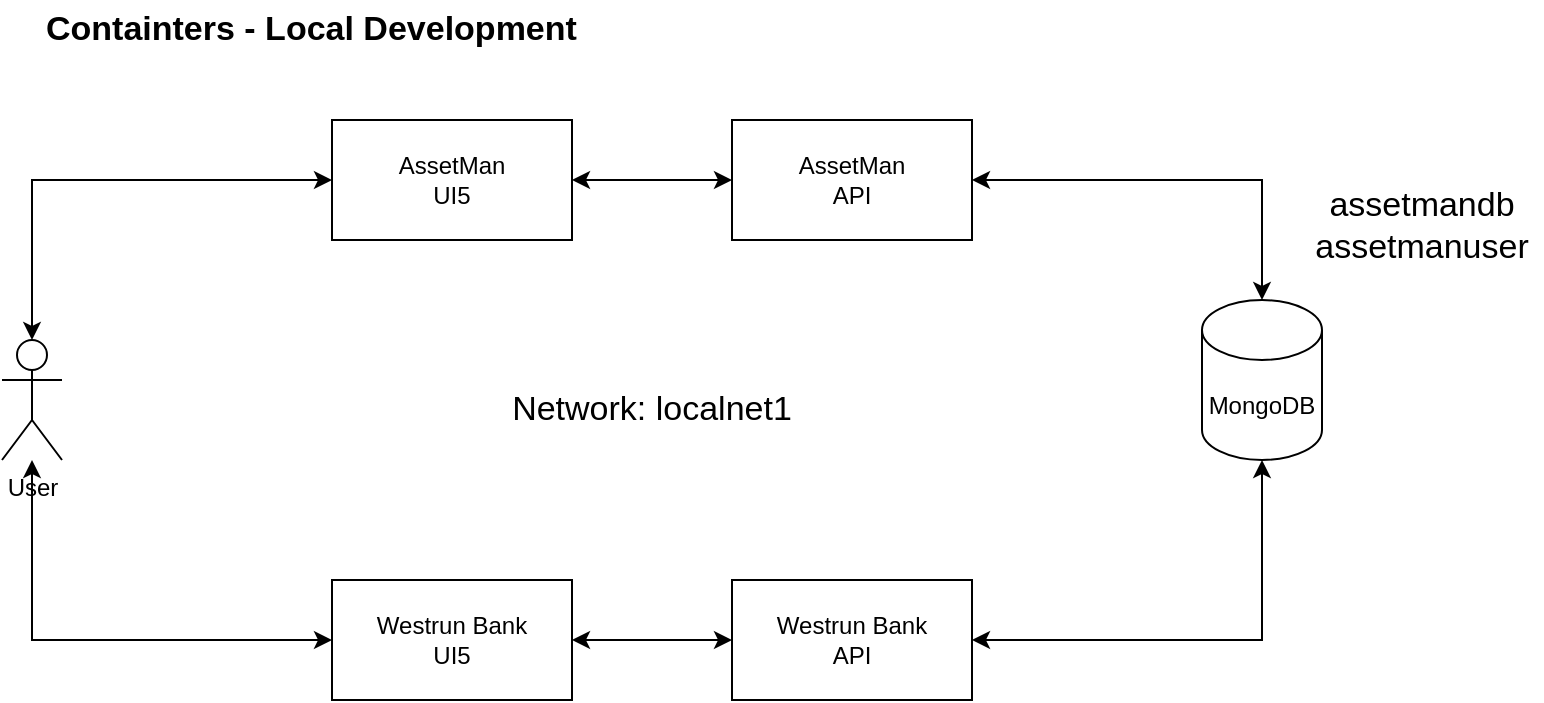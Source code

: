 <mxfile version="20.5.2" type="github">
  <diagram id="I5p0cVo-zuJLJ8Hl6sqR" name="Page-1">
    <mxGraphModel dx="1520" dy="1037" grid="1" gridSize="10" guides="1" tooltips="1" connect="1" arrows="1" fold="1" page="1" pageScale="1" pageWidth="850" pageHeight="1100" math="0" shadow="0">
      <root>
        <mxCell id="0" />
        <mxCell id="1" parent="0" />
        <mxCell id="YiGfBQ7Tgmzh8utmoK7U-4" value="" style="edgeStyle=orthogonalEdgeStyle;rounded=0;orthogonalLoop=1;jettySize=auto;html=1;startArrow=classic;startFill=1;" edge="1" parent="1" source="YiGfBQ7Tgmzh8utmoK7U-1" target="YiGfBQ7Tgmzh8utmoK7U-3">
          <mxGeometry relative="1" as="geometry" />
        </mxCell>
        <mxCell id="YiGfBQ7Tgmzh8utmoK7U-5" style="edgeStyle=orthogonalEdgeStyle;rounded=0;orthogonalLoop=1;jettySize=auto;html=1;exitX=1;exitY=0.5;exitDx=0;exitDy=0;startArrow=classic;startFill=1;" edge="1" parent="1" source="YiGfBQ7Tgmzh8utmoK7U-1" target="YiGfBQ7Tgmzh8utmoK7U-2">
          <mxGeometry relative="1" as="geometry" />
        </mxCell>
        <mxCell id="YiGfBQ7Tgmzh8utmoK7U-9" value="" style="edgeStyle=orthogonalEdgeStyle;rounded=0;orthogonalLoop=1;jettySize=auto;html=1;startArrow=classic;startFill=1;exitX=1;exitY=0.5;exitDx=0;exitDy=0;" edge="1" parent="1" source="YiGfBQ7Tgmzh8utmoK7U-10" target="YiGfBQ7Tgmzh8utmoK7U-8">
          <mxGeometry relative="1" as="geometry" />
        </mxCell>
        <mxCell id="YiGfBQ7Tgmzh8utmoK7U-1" value="AssetMan&lt;br&gt;API" style="rounded=0;whiteSpace=wrap;html=1;" vertex="1" parent="1">
          <mxGeometry x="425" y="90" width="120" height="60" as="geometry" />
        </mxCell>
        <mxCell id="YiGfBQ7Tgmzh8utmoK7U-2" value="MongoDB" style="shape=cylinder3;whiteSpace=wrap;html=1;boundedLbl=1;backgroundOutline=1;size=15;" vertex="1" parent="1">
          <mxGeometry x="660" y="180" width="60" height="80" as="geometry" />
        </mxCell>
        <mxCell id="YiGfBQ7Tgmzh8utmoK7U-3" value="AssetMan&lt;br&gt;UI5" style="rounded=0;whiteSpace=wrap;html=1;" vertex="1" parent="1">
          <mxGeometry x="225" y="90" width="120" height="60" as="geometry" />
        </mxCell>
        <mxCell id="YiGfBQ7Tgmzh8utmoK7U-7" style="edgeStyle=orthogonalEdgeStyle;rounded=0;orthogonalLoop=1;jettySize=auto;html=1;exitX=0.5;exitY=0;exitDx=0;exitDy=0;exitPerimeter=0;entryX=0;entryY=0.5;entryDx=0;entryDy=0;startArrow=classic;startFill=1;" edge="1" parent="1" source="YiGfBQ7Tgmzh8utmoK7U-6" target="YiGfBQ7Tgmzh8utmoK7U-3">
          <mxGeometry relative="1" as="geometry" />
        </mxCell>
        <mxCell id="YiGfBQ7Tgmzh8utmoK7U-6" value="User" style="shape=umlActor;verticalLabelPosition=bottom;verticalAlign=top;html=1;outlineConnect=0;" vertex="1" parent="1">
          <mxGeometry x="60" y="200" width="30" height="60" as="geometry" />
        </mxCell>
        <mxCell id="YiGfBQ7Tgmzh8utmoK7U-11" style="edgeStyle=orthogonalEdgeStyle;rounded=0;orthogonalLoop=1;jettySize=auto;html=1;exitX=1;exitY=0.5;exitDx=0;exitDy=0;entryX=0.5;entryY=1;entryDx=0;entryDy=0;entryPerimeter=0;startArrow=classic;startFill=1;" edge="1" parent="1" source="YiGfBQ7Tgmzh8utmoK7U-8" target="YiGfBQ7Tgmzh8utmoK7U-2">
          <mxGeometry relative="1" as="geometry" />
        </mxCell>
        <mxCell id="YiGfBQ7Tgmzh8utmoK7U-8" value="Westrun Bank&lt;br&gt;API" style="rounded=0;whiteSpace=wrap;html=1;" vertex="1" parent="1">
          <mxGeometry x="425" y="320" width="120" height="60" as="geometry" />
        </mxCell>
        <mxCell id="YiGfBQ7Tgmzh8utmoK7U-12" style="edgeStyle=orthogonalEdgeStyle;rounded=0;orthogonalLoop=1;jettySize=auto;html=1;exitX=0;exitY=0.5;exitDx=0;exitDy=0;startArrow=classic;startFill=1;" edge="1" parent="1" source="YiGfBQ7Tgmzh8utmoK7U-10" target="YiGfBQ7Tgmzh8utmoK7U-6">
          <mxGeometry relative="1" as="geometry" />
        </mxCell>
        <mxCell id="YiGfBQ7Tgmzh8utmoK7U-10" value="Westrun Bank&lt;br&gt;UI5" style="rounded=0;whiteSpace=wrap;html=1;" vertex="1" parent="1">
          <mxGeometry x="225" y="320" width="120" height="60" as="geometry" />
        </mxCell>
        <mxCell id="YiGfBQ7Tgmzh8utmoK7U-13" value="Containters - Local Development&lt;br style=&quot;font-size: 17px;&quot;&gt;" style="text;html=1;strokeColor=none;fillColor=none;align=left;verticalAlign=middle;whiteSpace=wrap;rounded=0;fontSize=17;fontStyle=1" vertex="1" parent="1">
          <mxGeometry x="80" y="30" width="280" height="30" as="geometry" />
        </mxCell>
        <mxCell id="YiGfBQ7Tgmzh8utmoK7U-16" value="Network: localnet1" style="text;html=1;strokeColor=none;fillColor=none;align=center;verticalAlign=middle;whiteSpace=wrap;rounded=0;fontSize=17;" vertex="1" parent="1">
          <mxGeometry x="290" y="220" width="190" height="30" as="geometry" />
        </mxCell>
        <mxCell id="YiGfBQ7Tgmzh8utmoK7U-18" value="assetmandb&lt;br&gt;assetmanuser" style="text;html=1;strokeColor=none;fillColor=none;align=center;verticalAlign=middle;whiteSpace=wrap;rounded=0;fontSize=17;" vertex="1" parent="1">
          <mxGeometry x="710" y="120" width="120" height="45" as="geometry" />
        </mxCell>
      </root>
    </mxGraphModel>
  </diagram>
</mxfile>
